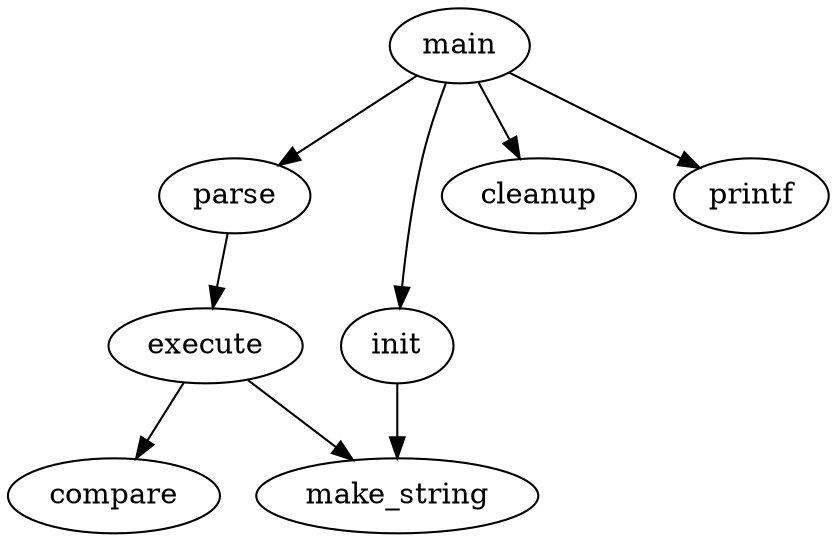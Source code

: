 digraph G {
    main -> parse -> execute;
    main -> init;
    main -> cleanup;
    execute -> make_string;
    init -> make_string;
    main -> printf;
    execute -> compare;
}